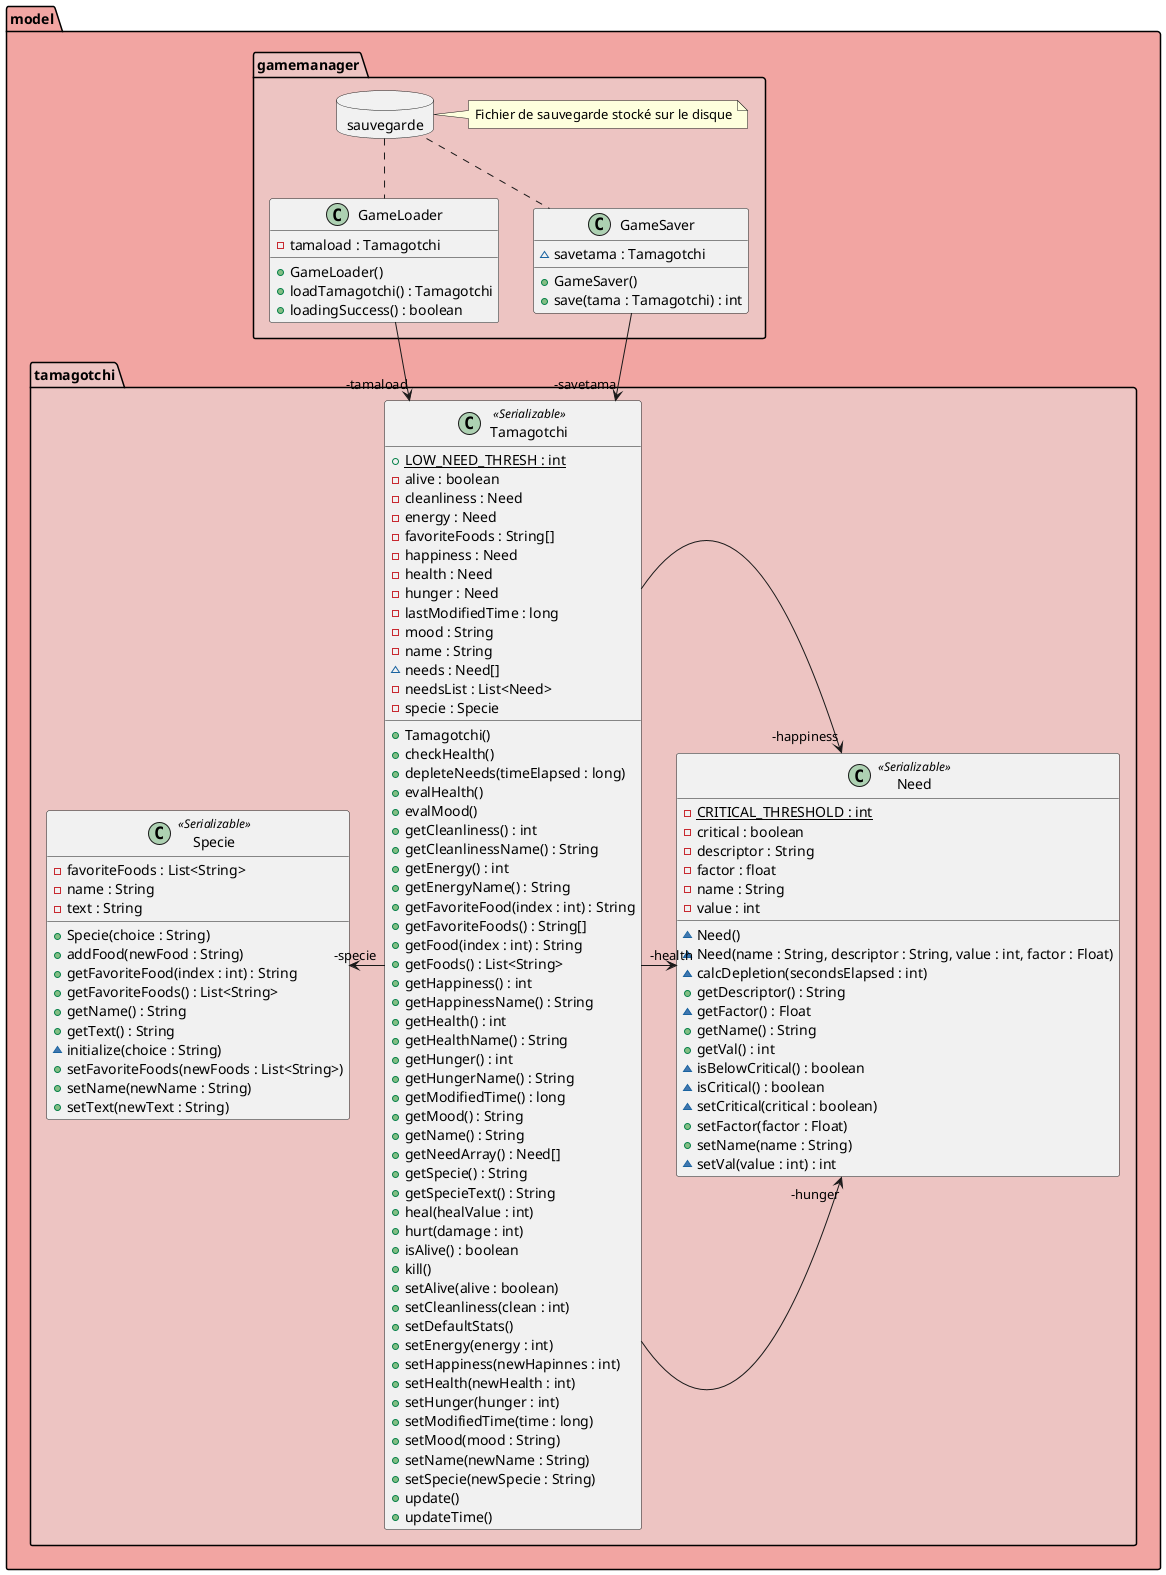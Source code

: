 @startuml newPersist

package model #f2a5a2
{
package tamagotchi #edc4c2 {
  class Need <<Serializable>>{
    - CRITICAL_THRESHOLD : int {static}
    - critical : boolean
    - descriptor : String
    - factor : float
    - name : String
    - value : int
    ~ Need()
    ~ Need(name : String, descriptor : String, value : int, factor : Float)
    ~ calcDepletion(secondsElapsed : int)
    + getDescriptor() : String
    ~ getFactor() : Float
    + getName() : String
    + getVal() : int
    ~ isBelowCritical() : boolean
    ~ isCritical() : boolean
    ~ setCritical(critical : boolean)
    + setFactor(factor : Float)
    + setName(name : String)
    ~ setVal(value : int) : int
  }
  class Specie  <<Serializable>> {
    - favoriteFoods : List<String>
    - name : String
    - text : String
    + Specie(choice : String)
    + addFood(newFood : String)
    + getFavoriteFood(index : int) : String
    + getFavoriteFoods() : List<String>
    + getName() : String
    + getText() : String
    ~ initialize(choice : String)
    + setFavoriteFoods(newFoods : List<String>)
    + setName(newName : String)
    + setText(newText : String)
  }
  class Tamagotchi  <<Serializable>>{
    + LOW_NEED_THRESH : int {static}
    - alive : boolean
    - cleanliness : Need
    - energy : Need
    - favoriteFoods : String[]
    - happiness : Need
    - health : Need
    - hunger : Need
    - lastModifiedTime : long
    - mood : String
    - name : String
    ~ needs : Need[]
    - needsList : List<Need>
    - specie : Specie
    + Tamagotchi()
    + checkHealth()
    + depleteNeeds(timeElapsed : long)
    + evalHealth()
    + evalMood()
    + getCleanliness() : int
    + getCleanlinessName() : String
    + getEnergy() : int
    + getEnergyName() : String
    + getFavoriteFood(index : int) : String
    + getFavoriteFoods() : String[]
    + getFood(index : int) : String
    + getFoods() : List<String>
    + getHappiness() : int
    + getHappinessName() : String
    + getHealth() : int
    + getHealthName() : String
    + getHunger() : int
    + getHungerName() : String
    + getModifiedTime() : long
    + getMood() : String
    + getName() : String
    + getNeedArray() : Need[]
    + getSpecie() : String
    + getSpecieText() : String
    + heal(healValue : int)
    + hurt(damage : int)
    + isAlive() : boolean
    + kill()
    + setAlive(alive : boolean)
    + setCleanliness(clean : int)
    + setDefaultStats()
    + setEnergy(energy : int)
    + setHappiness(newHapinnes : int)
    + setHealth(newHealth : int)
    + setHunger(hunger : int)
    + setModifiedTime(time : long)
    + setMood(mood : String)
    + setName(newName : String)
    + setSpecie(newSpecie : String)
    + update()
    + updateTime()
  }
}
package gamemanager #edc4c2{
  class GameLoader {
    - tamaload : Tamagotchi
    + GameLoader()
    + loadTamagotchi() : Tamagotchi
    + loadingSuccess() : boolean
  }
  class GameSaver {
    ~ savetama : Tamagotchi
    + GameSaver()
    + save(tama : Tamagotchi) : int
  }
package sauvegarde <<Database>> {

}
sauvegarde .. GameLoader
sauvegarde .. GameSaver
            note right of sauvegarde : Fichier de sauvegarde stocké sur le disque

}
}

GameLoader -->  "-tamaload" Tamagotchi
GameSaver -->  "-savetama" Tamagotchi
Tamagotchi -left->  "-specie" Specie
Tamagotchi -->  "-hunger" Need
Tamagotchi -->  "-health" Need
Tamagotchi -right->  "-happiness" Need


@enduml